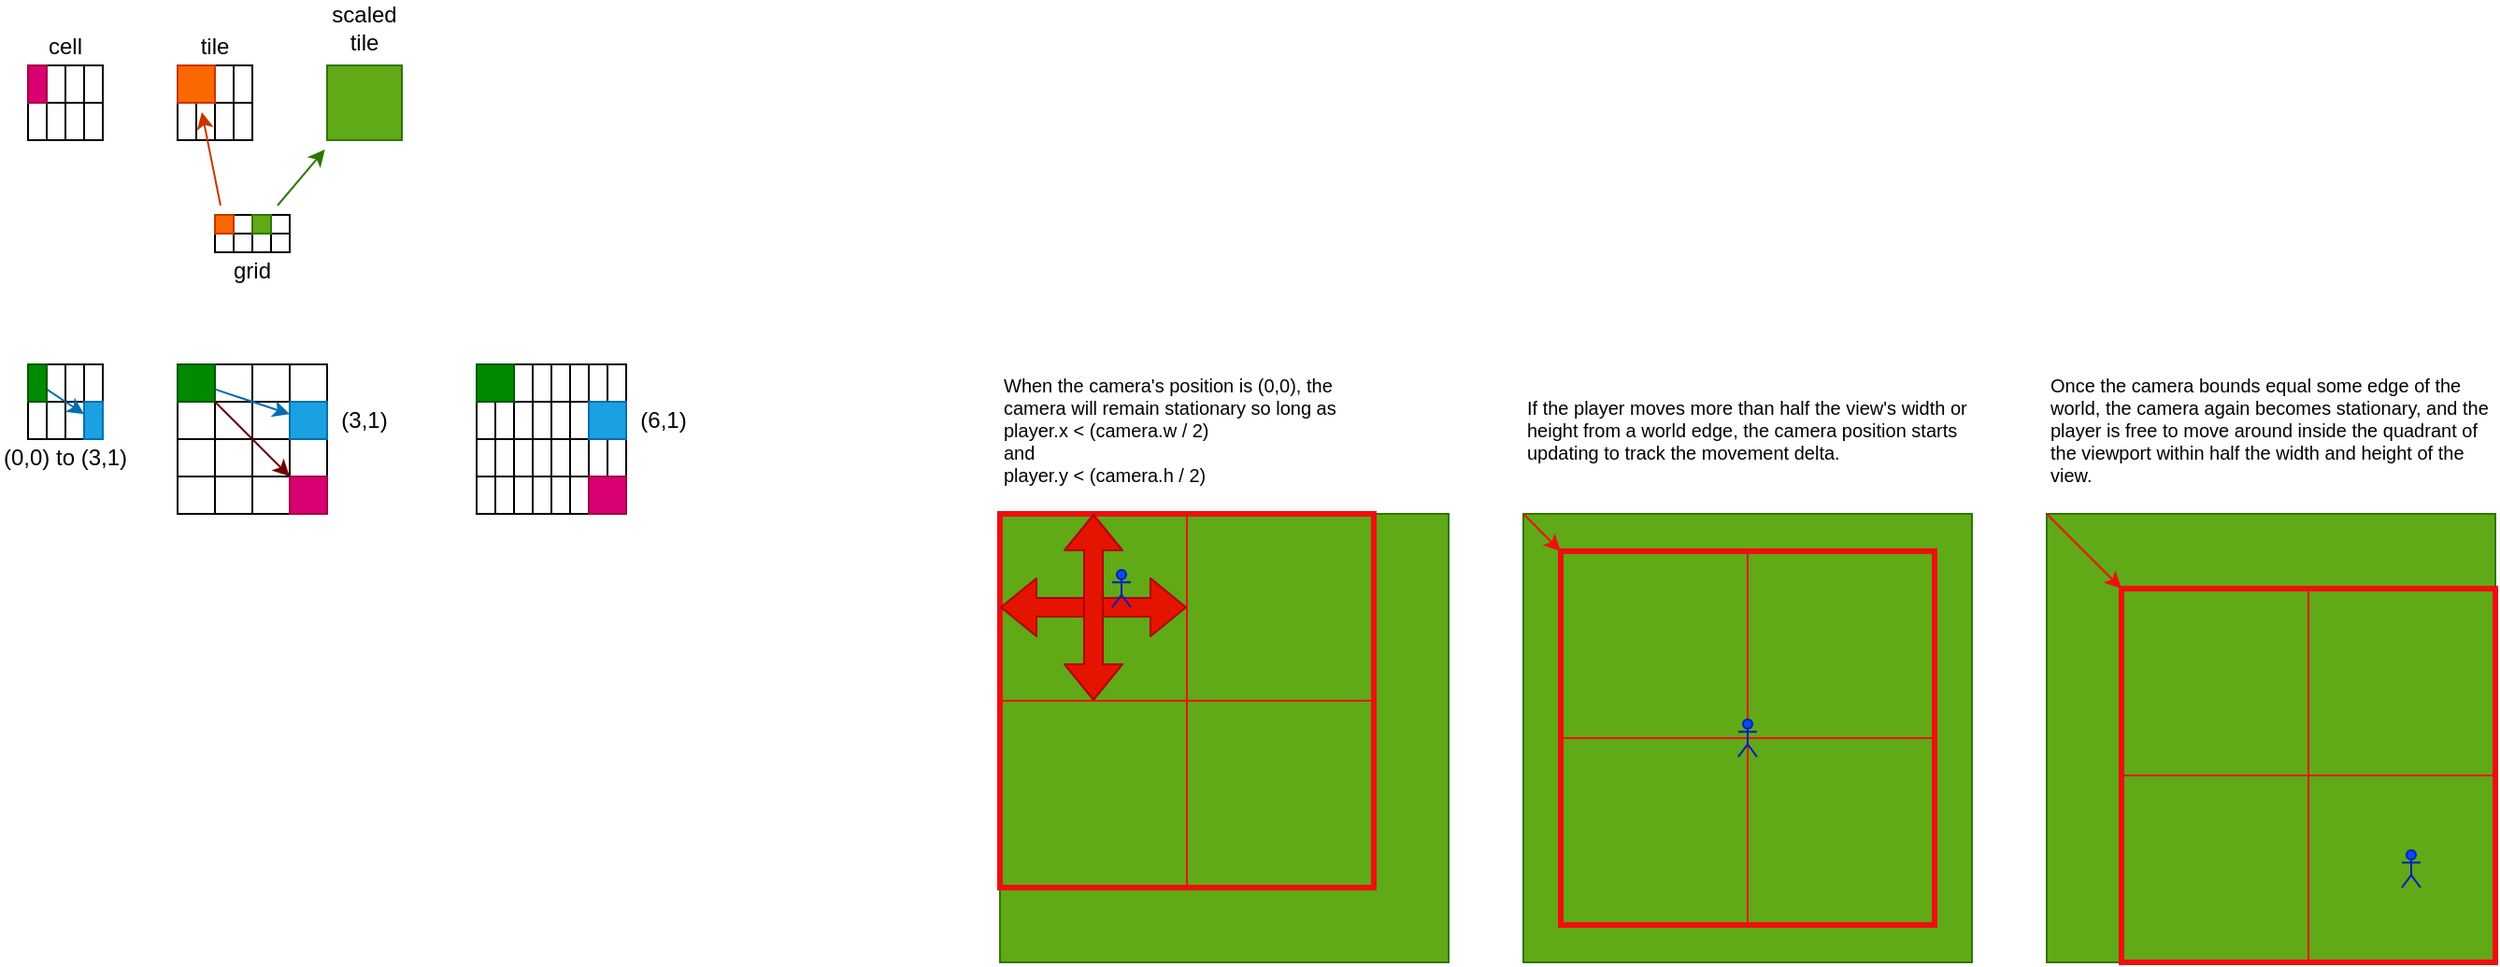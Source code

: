 <mxfile version="14.1.8" type="device"><diagram id="a5HHU4vLtmxyxJ85ENq0" name="Page-1"><mxGraphModel dx="886" dy="417" grid="1" gridSize="10" guides="1" tooltips="1" connect="1" arrows="1" fold="1" page="1" pageScale="1" pageWidth="1920" pageHeight="1200" math="0" shadow="0"><root><mxCell id="0"/><mxCell id="1" parent="0"/><mxCell id="dQ5yUrE8WKMR7dhhQOxR-287" value="" style="rounded=0;whiteSpace=wrap;html=1;fillColor=none;" parent="1" vertex="1"><mxGeometry x="580" y="580" width="20" height="20" as="geometry"/></mxCell><mxCell id="dQ5yUrE8WKMR7dhhQOxR-2" value="" style="rounded=0;whiteSpace=wrap;html=1;fillColor=none;" parent="1" vertex="1"><mxGeometry x="450" y="360" width="10" height="20" as="geometry"/></mxCell><mxCell id="dQ5yUrE8WKMR7dhhQOxR-3" value="" style="rounded=0;whiteSpace=wrap;html=1;fillColor=none;" parent="1" vertex="1"><mxGeometry x="460" y="360" width="10" height="20" as="geometry"/></mxCell><mxCell id="dQ5yUrE8WKMR7dhhQOxR-4" value="" style="rounded=0;whiteSpace=wrap;html=1;fillColor=none;" parent="1" vertex="1"><mxGeometry x="470" y="360" width="10" height="20" as="geometry"/></mxCell><mxCell id="dQ5yUrE8WKMR7dhhQOxR-5" value="" style="rounded=0;whiteSpace=wrap;html=1;fillColor=none;" parent="1" vertex="1"><mxGeometry x="440" y="380" width="10" height="20" as="geometry"/></mxCell><mxCell id="dQ5yUrE8WKMR7dhhQOxR-6" value="" style="rounded=0;whiteSpace=wrap;html=1;fillColor=none;" parent="1" vertex="1"><mxGeometry x="450" y="380" width="10" height="20" as="geometry"/></mxCell><mxCell id="dQ5yUrE8WKMR7dhhQOxR-7" value="" style="rounded=0;whiteSpace=wrap;html=1;fillColor=none;" parent="1" vertex="1"><mxGeometry x="460" y="380" width="10" height="20" as="geometry"/></mxCell><mxCell id="dQ5yUrE8WKMR7dhhQOxR-8" value="" style="rounded=0;whiteSpace=wrap;html=1;fillColor=none;" parent="1" vertex="1"><mxGeometry x="470" y="380" width="10" height="20" as="geometry"/></mxCell><mxCell id="dQ5yUrE8WKMR7dhhQOxR-131" value="" style="rounded=0;whiteSpace=wrap;html=1;fillColor=none;" parent="1" vertex="1"><mxGeometry x="540" y="360" width="10" height="20" as="geometry"/></mxCell><mxCell id="dQ5yUrE8WKMR7dhhQOxR-132" value="" style="rounded=0;whiteSpace=wrap;html=1;fillColor=none;" parent="1" vertex="1"><mxGeometry x="550" y="360" width="10" height="20" as="geometry"/></mxCell><mxCell id="dQ5yUrE8WKMR7dhhQOxR-133" value="" style="rounded=0;whiteSpace=wrap;html=1;fillColor=none;" parent="1" vertex="1"><mxGeometry x="520" y="380" width="10" height="20" as="geometry"/></mxCell><mxCell id="dQ5yUrE8WKMR7dhhQOxR-134" value="" style="rounded=0;whiteSpace=wrap;html=1;fillColor=none;" parent="1" vertex="1"><mxGeometry x="530" y="380" width="10" height="20" as="geometry"/></mxCell><mxCell id="dQ5yUrE8WKMR7dhhQOxR-135" value="" style="rounded=0;whiteSpace=wrap;html=1;fillColor=none;" parent="1" vertex="1"><mxGeometry x="540" y="380" width="10" height="20" as="geometry"/></mxCell><mxCell id="dQ5yUrE8WKMR7dhhQOxR-136" value="" style="rounded=0;whiteSpace=wrap;html=1;fillColor=none;" parent="1" vertex="1"><mxGeometry x="550" y="380" width="10" height="20" as="geometry"/></mxCell><mxCell id="dQ5yUrE8WKMR7dhhQOxR-137" value="" style="rounded=0;whiteSpace=wrap;html=1;fillColor=#60a917;strokeColor=#2D7600;fontColor=#ffffff;" parent="1" vertex="1"><mxGeometry x="600" y="360" width="40" height="40" as="geometry"/></mxCell><mxCell id="dQ5yUrE8WKMR7dhhQOxR-1" value="" style="rounded=0;whiteSpace=wrap;html=1;fillColor=#d80073;strokeColor=#A50040;fontColor=#ffffff;" parent="1" vertex="1"><mxGeometry x="440" y="360" width="10" height="20" as="geometry"/></mxCell><mxCell id="dQ5yUrE8WKMR7dhhQOxR-129" value="" style="rounded=0;whiteSpace=wrap;html=1;fillColor=#fa6800;strokeColor=#C73500;fontColor=#ffffff;" parent="1" vertex="1"><mxGeometry x="520" y="360" width="20" height="20" as="geometry"/></mxCell><mxCell id="dQ5yUrE8WKMR7dhhQOxR-145" value="cell" style="text;html=1;strokeColor=none;fillColor=none;align=center;verticalAlign=middle;whiteSpace=wrap;rounded=0;" parent="1" vertex="1"><mxGeometry x="440" y="340" width="40" height="20" as="geometry"/></mxCell><mxCell id="dQ5yUrE8WKMR7dhhQOxR-146" value="tile" style="text;html=1;strokeColor=none;fillColor=none;align=center;verticalAlign=middle;whiteSpace=wrap;rounded=0;" parent="1" vertex="1"><mxGeometry x="520" y="340" width="40" height="20" as="geometry"/></mxCell><mxCell id="dQ5yUrE8WKMR7dhhQOxR-147" value="scaled&lt;br&gt;tile" style="text;html=1;strokeColor=none;fillColor=none;align=center;verticalAlign=middle;whiteSpace=wrap;rounded=0;" parent="1" vertex="1"><mxGeometry x="600" y="330" width="40" height="20" as="geometry"/></mxCell><mxCell id="dQ5yUrE8WKMR7dhhQOxR-150" value="" style="rounded=0;whiteSpace=wrap;html=1;fillColor=none;" parent="1" vertex="1"><mxGeometry x="550" y="440" width="10" height="10" as="geometry"/></mxCell><mxCell id="dQ5yUrE8WKMR7dhhQOxR-152" value="" style="rounded=0;whiteSpace=wrap;html=1;fillColor=none;" parent="1" vertex="1"><mxGeometry x="570" y="440" width="10" height="10" as="geometry"/></mxCell><mxCell id="dQ5yUrE8WKMR7dhhQOxR-153" value="" style="rounded=0;whiteSpace=wrap;html=1;fillColor=none;" parent="1" vertex="1"><mxGeometry x="540" y="450" width="10" height="10" as="geometry"/></mxCell><mxCell id="dQ5yUrE8WKMR7dhhQOxR-154" value="" style="rounded=0;whiteSpace=wrap;html=1;fillColor=none;" parent="1" vertex="1"><mxGeometry x="550" y="450" width="10" height="10" as="geometry"/></mxCell><mxCell id="dQ5yUrE8WKMR7dhhQOxR-155" value="" style="rounded=0;whiteSpace=wrap;html=1;fillColor=none;" parent="1" vertex="1"><mxGeometry x="560" y="450" width="10" height="10" as="geometry"/></mxCell><mxCell id="dQ5yUrE8WKMR7dhhQOxR-156" value="" style="rounded=0;whiteSpace=wrap;html=1;fillColor=none;" parent="1" vertex="1"><mxGeometry x="570" y="450" width="10" height="10" as="geometry"/></mxCell><mxCell id="dQ5yUrE8WKMR7dhhQOxR-157" value="grid" style="text;html=1;strokeColor=none;fillColor=none;align=center;verticalAlign=middle;whiteSpace=wrap;rounded=0;" parent="1" vertex="1"><mxGeometry x="540" y="460" width="40" height="20" as="geometry"/></mxCell><mxCell id="dQ5yUrE8WKMR7dhhQOxR-159" style="edgeStyle=none;rounded=0;orthogonalLoop=1;jettySize=auto;html=1;sourcePerimeterSpacing=5;targetPerimeterSpacing=5;fillColor=#fa6800;strokeColor=#C73500;" parent="1" source="dQ5yUrE8WKMR7dhhQOxR-149" target="dQ5yUrE8WKMR7dhhQOxR-129" edge="1"><mxGeometry relative="1" as="geometry"/></mxCell><mxCell id="dQ5yUrE8WKMR7dhhQOxR-149" value="" style="rounded=0;whiteSpace=wrap;html=1;fillColor=#fa6800;strokeColor=#C73500;fontColor=#ffffff;" parent="1" vertex="1"><mxGeometry x="540" y="440" width="10" height="10" as="geometry"/></mxCell><mxCell id="dQ5yUrE8WKMR7dhhQOxR-158" style="rounded=0;orthogonalLoop=1;jettySize=auto;html=1;targetPerimeterSpacing=5;sourcePerimeterSpacing=5;fillColor=#60a917;strokeColor=#2D7600;" parent="1" source="dQ5yUrE8WKMR7dhhQOxR-151" target="dQ5yUrE8WKMR7dhhQOxR-137" edge="1"><mxGeometry relative="1" as="geometry"/></mxCell><mxCell id="dQ5yUrE8WKMR7dhhQOxR-151" value="" style="rounded=0;whiteSpace=wrap;html=1;fillColor=#60a917;strokeColor=#2D7600;fontColor=#ffffff;" parent="1" vertex="1"><mxGeometry x="560" y="440" width="10" height="10" as="geometry"/></mxCell><mxCell id="dQ5yUrE8WKMR7dhhQOxR-162" value="" style="rounded=0;whiteSpace=wrap;html=1;fillColor=none;" parent="1" vertex="1"><mxGeometry x="450" y="520" width="10" height="20" as="geometry"/></mxCell><mxCell id="dQ5yUrE8WKMR7dhhQOxR-163" value="" style="rounded=0;whiteSpace=wrap;html=1;fillColor=none;" parent="1" vertex="1"><mxGeometry x="460" y="520" width="10" height="20" as="geometry"/></mxCell><mxCell id="dQ5yUrE8WKMR7dhhQOxR-164" value="" style="rounded=0;whiteSpace=wrap;html=1;fillColor=none;" parent="1" vertex="1"><mxGeometry x="470" y="520" width="10" height="20" as="geometry"/></mxCell><mxCell id="dQ5yUrE8WKMR7dhhQOxR-165" value="" style="rounded=0;whiteSpace=wrap;html=1;fillColor=none;" parent="1" vertex="1"><mxGeometry x="440" y="540" width="10" height="20" as="geometry"/></mxCell><mxCell id="dQ5yUrE8WKMR7dhhQOxR-166" value="" style="rounded=0;whiteSpace=wrap;html=1;fillColor=none;" parent="1" vertex="1"><mxGeometry x="450" y="540" width="10" height="20" as="geometry"/></mxCell><mxCell id="dQ5yUrE8WKMR7dhhQOxR-167" value="" style="rounded=0;whiteSpace=wrap;html=1;fillColor=none;" parent="1" vertex="1"><mxGeometry x="460" y="540" width="10" height="20" as="geometry"/></mxCell><mxCell id="dQ5yUrE8WKMR7dhhQOxR-179" style="edgeStyle=none;rounded=0;orthogonalLoop=1;jettySize=auto;html=1;sourcePerimeterSpacing=0;targetPerimeterSpacing=0;fillColor=#1ba1e2;strokeColor=#006EAF;" parent="1" source="dQ5yUrE8WKMR7dhhQOxR-169" edge="1"><mxGeometry relative="1" as="geometry"><mxPoint x="470" y="546.667" as="targetPoint"/></mxGeometry></mxCell><mxCell id="dQ5yUrE8WKMR7dhhQOxR-169" value="" style="rounded=0;whiteSpace=wrap;html=1;fillColor=#008a00;strokeColor=#005700;fontColor=#ffffff;" parent="1" vertex="1"><mxGeometry x="440" y="520" width="10" height="20" as="geometry"/></mxCell><mxCell id="dQ5yUrE8WKMR7dhhQOxR-180" value="" style="rounded=0;whiteSpace=wrap;html=1;strokeColor=#006EAF;fontColor=#ffffff;perimeterSpacing=0;sketch=0;fillColor=#1ba1e2;" parent="1" vertex="1"><mxGeometry x="470" y="540" width="10" height="20" as="geometry"/></mxCell><mxCell id="dQ5yUrE8WKMR7dhhQOxR-182" value="(0,0) to (3,1)" style="text;html=1;strokeColor=none;fillColor=none;align=center;verticalAlign=middle;whiteSpace=wrap;rounded=0;" parent="1" vertex="1"><mxGeometry x="425" y="560" width="70" height="20" as="geometry"/></mxCell><mxCell id="dQ5yUrE8WKMR7dhhQOxR-188" value="" style="rounded=0;whiteSpace=wrap;html=1;fillColor=none;" parent="1" vertex="1"><mxGeometry x="560" y="580" width="20" height="20" as="geometry"/></mxCell><mxCell id="dQ5yUrE8WKMR7dhhQOxR-192" value="" style="rounded=0;whiteSpace=wrap;html=1;fillColor=none;" parent="1" vertex="1"><mxGeometry x="580" y="560" width="20" height="20" as="geometry"/></mxCell><mxCell id="dQ5yUrE8WKMR7dhhQOxR-193" value="" style="rounded=0;whiteSpace=wrap;html=1;fillColor=none;" parent="1" vertex="1"><mxGeometry x="560" y="560" width="20" height="20" as="geometry"/></mxCell><mxCell id="dQ5yUrE8WKMR7dhhQOxR-194" value="" style="rounded=0;whiteSpace=wrap;html=1;fillColor=none;" parent="1" vertex="1"><mxGeometry x="560" y="520" width="20" height="20" as="geometry"/></mxCell><mxCell id="dQ5yUrE8WKMR7dhhQOxR-195" value="" style="rounded=0;whiteSpace=wrap;html=1;fillColor=none;" parent="1" vertex="1"><mxGeometry x="580" y="520" width="20" height="20" as="geometry"/></mxCell><mxCell id="dQ5yUrE8WKMR7dhhQOxR-196" value="" style="rounded=0;whiteSpace=wrap;html=1;fillColor=none;" parent="1" vertex="1"><mxGeometry x="560" y="540" width="20" height="20" as="geometry"/></mxCell><mxCell id="dQ5yUrE8WKMR7dhhQOxR-197" value="" style="rounded=0;whiteSpace=wrap;html=1;fillColor=none;" parent="1" vertex="1"><mxGeometry x="580" y="540" width="20" height="20" as="geometry"/></mxCell><mxCell id="dQ5yUrE8WKMR7dhhQOxR-198" value="" style="rounded=0;whiteSpace=wrap;html=1;fillColor=none;" parent="1" vertex="1"><mxGeometry x="520" y="560" width="20" height="20" as="geometry"/></mxCell><mxCell id="dQ5yUrE8WKMR7dhhQOxR-199" value="" style="rounded=0;whiteSpace=wrap;html=1;fillColor=none;" parent="1" vertex="1"><mxGeometry x="540" y="560" width="20" height="20" as="geometry"/></mxCell><mxCell id="dQ5yUrE8WKMR7dhhQOxR-200" value="" style="rounded=0;whiteSpace=wrap;html=1;fillColor=none;" parent="1" vertex="1"><mxGeometry x="520" y="580" width="20" height="20" as="geometry"/></mxCell><mxCell id="dQ5yUrE8WKMR7dhhQOxR-201" value="" style="rounded=0;whiteSpace=wrap;html=1;fillColor=none;" parent="1" vertex="1"><mxGeometry x="540" y="580" width="20" height="20" as="geometry"/></mxCell><mxCell id="dQ5yUrE8WKMR7dhhQOxR-202" value="" style="rounded=0;whiteSpace=wrap;html=1;fillColor=none;" parent="1" vertex="1"><mxGeometry x="540" y="520" width="20" height="20" as="geometry"/></mxCell><mxCell id="dQ5yUrE8WKMR7dhhQOxR-203" value="" style="rounded=0;whiteSpace=wrap;html=1;fillColor=none;" parent="1" vertex="1"><mxGeometry x="540" y="540" width="20" height="20" as="geometry"/></mxCell><mxCell id="dQ5yUrE8WKMR7dhhQOxR-204" value="" style="rounded=0;whiteSpace=wrap;html=1;fillColor=none;" parent="1" vertex="1"><mxGeometry x="520" y="540" width="20" height="20" as="geometry"/></mxCell><mxCell id="dQ5yUrE8WKMR7dhhQOxR-191" value="" style="rounded=0;whiteSpace=wrap;html=1;strokeColor=#A50040;fontColor=#ffffff;perimeterSpacing=0;sketch=0;fillColor=#d80073;" parent="1" vertex="1"><mxGeometry x="580" y="580" width="20" height="20" as="geometry"/></mxCell><mxCell id="dQ5yUrE8WKMR7dhhQOxR-249" style="edgeStyle=none;rounded=0;orthogonalLoop=1;jettySize=auto;html=1;sourcePerimeterSpacing=0;targetPerimeterSpacing=0;fillColor=#1ba1e2;strokeColor=#006EAF;" parent="1" source="dQ5yUrE8WKMR7dhhQOxR-190" target="dQ5yUrE8WKMR7dhhQOxR-247" edge="1"><mxGeometry relative="1" as="geometry"/></mxCell><mxCell id="dQ5yUrE8WKMR7dhhQOxR-190" value="" style="rounded=0;whiteSpace=wrap;html=1;fillColor=#008a00;strokeColor=#005700;fontColor=#ffffff;" parent="1" vertex="1"><mxGeometry x="520" y="520" width="20" height="20" as="geometry"/></mxCell><mxCell id="dQ5yUrE8WKMR7dhhQOxR-205" style="edgeStyle=none;rounded=0;orthogonalLoop=1;jettySize=auto;html=1;sourcePerimeterSpacing=0;targetPerimeterSpacing=0;fillColor=#a20025;strokeColor=#6F0000;" parent="1" source="dQ5yUrE8WKMR7dhhQOxR-190" target="dQ5yUrE8WKMR7dhhQOxR-191" edge="1"><mxGeometry relative="1" as="geometry"/></mxCell><mxCell id="dQ5yUrE8WKMR7dhhQOxR-247" value="" style="rounded=0;whiteSpace=wrap;html=1;strokeColor=#006EAF;fontColor=#ffffff;perimeterSpacing=0;sketch=0;fillColor=#1ba1e2;" parent="1" vertex="1"><mxGeometry x="580" y="540" width="20" height="20" as="geometry"/></mxCell><mxCell id="dQ5yUrE8WKMR7dhhQOxR-250" value="" style="rounded=0;whiteSpace=wrap;html=1;fillColor=none;" parent="1" vertex="1"><mxGeometry x="690" y="520" width="10" height="20" as="geometry"/></mxCell><mxCell id="dQ5yUrE8WKMR7dhhQOxR-251" value="" style="rounded=0;whiteSpace=wrap;html=1;fillColor=none;" parent="1" vertex="1"><mxGeometry x="700" y="520" width="10" height="20" as="geometry"/></mxCell><mxCell id="dQ5yUrE8WKMR7dhhQOxR-252" value="" style="rounded=0;whiteSpace=wrap;html=1;fillColor=none;" parent="1" vertex="1"><mxGeometry x="710" y="520" width="10" height="20" as="geometry"/></mxCell><mxCell id="dQ5yUrE8WKMR7dhhQOxR-253" value="" style="rounded=0;whiteSpace=wrap;html=1;fillColor=none;" parent="1" vertex="1"><mxGeometry x="680" y="540" width="10" height="20" as="geometry"/></mxCell><mxCell id="dQ5yUrE8WKMR7dhhQOxR-254" value="" style="rounded=0;whiteSpace=wrap;html=1;fillColor=none;" parent="1" vertex="1"><mxGeometry x="690" y="540" width="10" height="20" as="geometry"/></mxCell><mxCell id="dQ5yUrE8WKMR7dhhQOxR-255" value="" style="rounded=0;whiteSpace=wrap;html=1;fillColor=none;" parent="1" vertex="1"><mxGeometry x="700" y="540" width="10" height="20" as="geometry"/></mxCell><mxCell id="dQ5yUrE8WKMR7dhhQOxR-256" value="" style="rounded=0;whiteSpace=wrap;html=1;fillColor=none;" parent="1" vertex="1"><mxGeometry x="710" y="540" width="10" height="20" as="geometry"/></mxCell><mxCell id="dQ5yUrE8WKMR7dhhQOxR-258" value="" style="rounded=0;whiteSpace=wrap;html=1;fillColor=none;" parent="1" vertex="1"><mxGeometry x="680" y="520" width="10" height="20" as="geometry"/></mxCell><mxCell id="dQ5yUrE8WKMR7dhhQOxR-259" value="" style="rounded=0;whiteSpace=wrap;html=1;fillColor=none;" parent="1" vertex="1"><mxGeometry x="730" y="520" width="10" height="20" as="geometry"/></mxCell><mxCell id="dQ5yUrE8WKMR7dhhQOxR-260" value="" style="rounded=0;whiteSpace=wrap;html=1;fillColor=none;" parent="1" vertex="1"><mxGeometry x="740" y="520" width="10" height="20" as="geometry"/></mxCell><mxCell id="dQ5yUrE8WKMR7dhhQOxR-261" value="" style="rounded=0;whiteSpace=wrap;html=1;fillColor=none;" parent="1" vertex="1"><mxGeometry x="750" y="520" width="10" height="20" as="geometry"/></mxCell><mxCell id="dQ5yUrE8WKMR7dhhQOxR-262" value="" style="rounded=0;whiteSpace=wrap;html=1;fillColor=none;" parent="1" vertex="1"><mxGeometry x="720" y="540" width="10" height="20" as="geometry"/></mxCell><mxCell id="dQ5yUrE8WKMR7dhhQOxR-263" value="" style="rounded=0;whiteSpace=wrap;html=1;fillColor=none;" parent="1" vertex="1"><mxGeometry x="730" y="540" width="10" height="20" as="geometry"/></mxCell><mxCell id="dQ5yUrE8WKMR7dhhQOxR-264" value="" style="rounded=0;whiteSpace=wrap;html=1;fillColor=none;" parent="1" vertex="1"><mxGeometry x="740" y="540" width="10" height="20" as="geometry"/></mxCell><mxCell id="dQ5yUrE8WKMR7dhhQOxR-265" value="" style="rounded=0;whiteSpace=wrap;html=1;fillColor=none;" parent="1" vertex="1"><mxGeometry x="750" y="540" width="10" height="20" as="geometry"/></mxCell><mxCell id="dQ5yUrE8WKMR7dhhQOxR-266" value="" style="rounded=0;whiteSpace=wrap;html=1;fillColor=none;" parent="1" vertex="1"><mxGeometry x="720" y="520" width="10" height="20" as="geometry"/></mxCell><mxCell id="dQ5yUrE8WKMR7dhhQOxR-267" value="" style="rounded=0;whiteSpace=wrap;html=1;fillColor=none;" parent="1" vertex="1"><mxGeometry x="690" y="560" width="10" height="20" as="geometry"/></mxCell><mxCell id="dQ5yUrE8WKMR7dhhQOxR-268" value="" style="rounded=0;whiteSpace=wrap;html=1;fillColor=none;" parent="1" vertex="1"><mxGeometry x="700" y="560" width="10" height="20" as="geometry"/></mxCell><mxCell id="dQ5yUrE8WKMR7dhhQOxR-269" value="" style="rounded=0;whiteSpace=wrap;html=1;fillColor=none;" parent="1" vertex="1"><mxGeometry x="710" y="560" width="10" height="20" as="geometry"/></mxCell><mxCell id="dQ5yUrE8WKMR7dhhQOxR-270" value="" style="rounded=0;whiteSpace=wrap;html=1;fillColor=none;" parent="1" vertex="1"><mxGeometry x="680" y="580" width="10" height="20" as="geometry"/></mxCell><mxCell id="dQ5yUrE8WKMR7dhhQOxR-271" value="" style="rounded=0;whiteSpace=wrap;html=1;fillColor=none;" parent="1" vertex="1"><mxGeometry x="690" y="580" width="10" height="20" as="geometry"/></mxCell><mxCell id="dQ5yUrE8WKMR7dhhQOxR-272" value="" style="rounded=0;whiteSpace=wrap;html=1;fillColor=none;" parent="1" vertex="1"><mxGeometry x="700" y="580" width="10" height="20" as="geometry"/></mxCell><mxCell id="dQ5yUrE8WKMR7dhhQOxR-273" value="" style="rounded=0;whiteSpace=wrap;html=1;fillColor=none;" parent="1" vertex="1"><mxGeometry x="710" y="580" width="10" height="20" as="geometry"/></mxCell><mxCell id="dQ5yUrE8WKMR7dhhQOxR-274" value="" style="rounded=0;whiteSpace=wrap;html=1;fillColor=none;" parent="1" vertex="1"><mxGeometry x="680" y="560" width="10" height="20" as="geometry"/></mxCell><mxCell id="dQ5yUrE8WKMR7dhhQOxR-275" value="" style="rounded=0;whiteSpace=wrap;html=1;fillColor=none;" parent="1" vertex="1"><mxGeometry x="730" y="560" width="10" height="20" as="geometry"/></mxCell><mxCell id="dQ5yUrE8WKMR7dhhQOxR-276" value="" style="rounded=0;whiteSpace=wrap;html=1;fillColor=none;" parent="1" vertex="1"><mxGeometry x="740" y="560" width="10" height="20" as="geometry"/></mxCell><mxCell id="dQ5yUrE8WKMR7dhhQOxR-277" value="" style="rounded=0;whiteSpace=wrap;html=1;fillColor=none;" parent="1" vertex="1"><mxGeometry x="750" y="560" width="10" height="20" as="geometry"/></mxCell><mxCell id="dQ5yUrE8WKMR7dhhQOxR-278" value="" style="rounded=0;whiteSpace=wrap;html=1;fillColor=none;" parent="1" vertex="1"><mxGeometry x="720" y="580" width="10" height="20" as="geometry"/></mxCell><mxCell id="dQ5yUrE8WKMR7dhhQOxR-279" value="" style="rounded=0;whiteSpace=wrap;html=1;fillColor=none;" parent="1" vertex="1"><mxGeometry x="730" y="580" width="10" height="20" as="geometry"/></mxCell><mxCell id="dQ5yUrE8WKMR7dhhQOxR-280" value="" style="rounded=0;whiteSpace=wrap;html=1;fillColor=none;" parent="1" vertex="1"><mxGeometry x="740" y="580" width="10" height="20" as="geometry"/></mxCell><mxCell id="dQ5yUrE8WKMR7dhhQOxR-281" value="" style="rounded=0;whiteSpace=wrap;html=1;fillColor=none;" parent="1" vertex="1"><mxGeometry x="750" y="580" width="10" height="20" as="geometry"/></mxCell><mxCell id="dQ5yUrE8WKMR7dhhQOxR-282" value="" style="rounded=0;whiteSpace=wrap;html=1;fillColor=none;" parent="1" vertex="1"><mxGeometry x="720" y="560" width="10" height="20" as="geometry"/></mxCell><mxCell id="dQ5yUrE8WKMR7dhhQOxR-283" value="" style="rounded=0;whiteSpace=wrap;html=1;strokeColor=#006EAF;fontColor=#ffffff;perimeterSpacing=0;sketch=0;fillColor=#1ba1e2;" parent="1" vertex="1"><mxGeometry x="740" y="540" width="20" height="20" as="geometry"/></mxCell><mxCell id="dQ5yUrE8WKMR7dhhQOxR-284" value="" style="rounded=0;whiteSpace=wrap;html=1;fillColor=#008a00;strokeColor=#005700;fontColor=#ffffff;" parent="1" vertex="1"><mxGeometry x="680" y="520" width="20" height="20" as="geometry"/></mxCell><mxCell id="dQ5yUrE8WKMR7dhhQOxR-285" value="" style="rounded=0;whiteSpace=wrap;html=1;strokeColor=#A50040;fontColor=#ffffff;perimeterSpacing=0;sketch=0;fillColor=#d80073;" parent="1" vertex="1"><mxGeometry x="740" y="580" width="20" height="20" as="geometry"/></mxCell><mxCell id="dQ5yUrE8WKMR7dhhQOxR-286" value="(6,1)" style="text;html=1;strokeColor=none;fillColor=none;align=center;verticalAlign=middle;whiteSpace=wrap;rounded=0;" parent="1" vertex="1"><mxGeometry x="760" y="540" width="40" height="20" as="geometry"/></mxCell><mxCell id="dQ5yUrE8WKMR7dhhQOxR-288" value="(3,1)" style="text;html=1;strokeColor=none;fillColor=none;align=center;verticalAlign=middle;whiteSpace=wrap;rounded=0;" parent="1" vertex="1"><mxGeometry x="600" y="540" width="40" height="20" as="geometry"/></mxCell><mxCell id="s7dZWRoLjZWgmeaIBRtT-2" value="" style="rounded=0;whiteSpace=wrap;html=1;fillColor=#60a917;strokeColor=#2D7600;fontColor=#ffffff;" vertex="1" parent="1"><mxGeometry x="960" y="600" width="240" height="240" as="geometry"/></mxCell><mxCell id="s7dZWRoLjZWgmeaIBRtT-1" value="" style="rounded=0;whiteSpace=wrap;html=1;fillColor=none;strokeColor=#F00E0E;strokeWidth=3;" vertex="1" parent="1"><mxGeometry x="960" y="600" width="200" height="200" as="geometry"/></mxCell><mxCell id="s7dZWRoLjZWgmeaIBRtT-4" value="" style="endArrow=none;html=1;entryX=0.5;entryY=0;entryDx=0;entryDy=0;exitX=0.5;exitY=1;exitDx=0;exitDy=0;strokeColor=#F00E0E;" edge="1" parent="1" source="s7dZWRoLjZWgmeaIBRtT-1" target="s7dZWRoLjZWgmeaIBRtT-1"><mxGeometry width="50" height="50" relative="1" as="geometry"><mxPoint x="900" y="690" as="sourcePoint"/><mxPoint x="950" y="640" as="targetPoint"/></mxGeometry></mxCell><mxCell id="s7dZWRoLjZWgmeaIBRtT-5" value="" style="endArrow=none;html=1;entryX=1;entryY=0.5;entryDx=0;entryDy=0;exitX=0;exitY=0.5;exitDx=0;exitDy=0;strokeColor=#F00E0E;" edge="1" parent="1" source="s7dZWRoLjZWgmeaIBRtT-1" target="s7dZWRoLjZWgmeaIBRtT-1"><mxGeometry width="50" height="50" relative="1" as="geometry"><mxPoint x="900" y="720" as="sourcePoint"/><mxPoint x="950" y="670" as="targetPoint"/></mxGeometry></mxCell><mxCell id="s7dZWRoLjZWgmeaIBRtT-6" value="" style="rounded=0;whiteSpace=wrap;html=1;fillColor=#60a917;strokeColor=#2D7600;fontColor=#ffffff;" vertex="1" parent="1"><mxGeometry x="1240" y="600" width="240" height="240" as="geometry"/></mxCell><mxCell id="s7dZWRoLjZWgmeaIBRtT-7" value="" style="rounded=0;whiteSpace=wrap;html=1;fillColor=none;strokeColor=#F00E0E;strokeWidth=3;" vertex="1" parent="1"><mxGeometry x="1260" y="620" width="200" height="200" as="geometry"/></mxCell><mxCell id="s7dZWRoLjZWgmeaIBRtT-8" value="" style="endArrow=none;html=1;entryX=0.5;entryY=0;entryDx=0;entryDy=0;exitX=0.5;exitY=1;exitDx=0;exitDy=0;strokeColor=#F00E0E;" edge="1" source="s7dZWRoLjZWgmeaIBRtT-19" target="s7dZWRoLjZWgmeaIBRtT-7" parent="1"><mxGeometry width="50" height="50" relative="1" as="geometry"><mxPoint x="1180" y="690" as="sourcePoint"/><mxPoint x="1230" y="640" as="targetPoint"/></mxGeometry></mxCell><mxCell id="s7dZWRoLjZWgmeaIBRtT-9" value="" style="endArrow=none;html=1;entryX=1;entryY=0.5;entryDx=0;entryDy=0;exitX=0;exitY=0.5;exitDx=0;exitDy=0;strokeColor=#F00E0E;" edge="1" source="s7dZWRoLjZWgmeaIBRtT-7" target="s7dZWRoLjZWgmeaIBRtT-7" parent="1"><mxGeometry width="50" height="50" relative="1" as="geometry"><mxPoint x="1180" y="720" as="sourcePoint"/><mxPoint x="1230" y="670" as="targetPoint"/></mxGeometry></mxCell><mxCell id="s7dZWRoLjZWgmeaIBRtT-10" value="" style="shape=flexArrow;endArrow=classic;startArrow=classic;html=1;strokeColor=#B20000;exitX=0;exitY=0.25;exitDx=0;exitDy=0;fillColor=#e51400;" edge="1" parent="1" source="s7dZWRoLjZWgmeaIBRtT-1"><mxGeometry width="50" height="50" relative="1" as="geometry"><mxPoint x="910" y="670" as="sourcePoint"/><mxPoint x="1060" y="650" as="targetPoint"/></mxGeometry></mxCell><mxCell id="s7dZWRoLjZWgmeaIBRtT-12" value="" style="shape=flexArrow;endArrow=classic;startArrow=classic;html=1;strokeColor=#B20000;entryX=0.25;entryY=0;entryDx=0;entryDy=0;fillColor=#e51400;" edge="1" parent="1" target="s7dZWRoLjZWgmeaIBRtT-1"><mxGeometry width="50" height="50" relative="1" as="geometry"><mxPoint x="1010" y="700" as="sourcePoint"/><mxPoint x="970" y="630" as="targetPoint"/></mxGeometry></mxCell><mxCell id="s7dZWRoLjZWgmeaIBRtT-14" value="When the camera's position is (0,0), the camera will remain stationary so long as player.x &amp;lt; (camera.w / 2) &lt;br&gt;and &lt;br&gt;player.y &amp;lt; (camera.h / 2)" style="text;html=1;strokeColor=none;fillColor=none;align=left;verticalAlign=middle;whiteSpace=wrap;rounded=0;fontSize=10;" vertex="1" parent="1"><mxGeometry x="960" y="520" width="200" height="70" as="geometry"/></mxCell><mxCell id="s7dZWRoLjZWgmeaIBRtT-16" value="" style="endArrow=classic;html=1;strokeColor=#F00E0E;fillColor=#ffffff;fontSize=10;entryX=0;entryY=0;entryDx=0;entryDy=0;exitX=0;exitY=0;exitDx=0;exitDy=0;" edge="1" parent="1" source="s7dZWRoLjZWgmeaIBRtT-6" target="s7dZWRoLjZWgmeaIBRtT-7"><mxGeometry width="50" height="50" relative="1" as="geometry"><mxPoint x="1210" y="600" as="sourcePoint"/><mxPoint x="1260" y="550" as="targetPoint"/></mxGeometry></mxCell><mxCell id="s7dZWRoLjZWgmeaIBRtT-17" value="If the player moves more than half the view's width or height from a world edge, the camera position starts updating to track the movement delta." style="text;html=1;strokeColor=none;fillColor=none;align=left;verticalAlign=middle;whiteSpace=wrap;rounded=0;fontSize=10;" vertex="1" parent="1"><mxGeometry x="1240" y="520" width="240" height="70" as="geometry"/></mxCell><mxCell id="s7dZWRoLjZWgmeaIBRtT-18" value="" style="shape=umlActor;verticalLabelPosition=bottom;verticalAlign=top;html=1;outlineConnect=0;strokeColor=#001DBC;strokeWidth=1;fontSize=10;align=left;fillColor=#0050ef;fontColor=#ffffff;" vertex="1" parent="1"><mxGeometry x="1020" y="630" width="10" height="20" as="geometry"/></mxCell><mxCell id="s7dZWRoLjZWgmeaIBRtT-20" value="" style="endArrow=none;html=1;entryX=0.5;entryY=0;entryDx=0;entryDy=0;exitX=0.5;exitY=1;exitDx=0;exitDy=0;strokeColor=#F00E0E;" edge="1" parent="1" source="s7dZWRoLjZWgmeaIBRtT-7" target="s7dZWRoLjZWgmeaIBRtT-19"><mxGeometry width="50" height="50" relative="1" as="geometry"><mxPoint x="1360" y="820" as="sourcePoint"/><mxPoint x="1360" y="620" as="targetPoint"/></mxGeometry></mxCell><mxCell id="s7dZWRoLjZWgmeaIBRtT-19" value="" style="shape=umlActor;verticalLabelPosition=bottom;verticalAlign=top;html=1;outlineConnect=0;strokeColor=#001DBC;strokeWidth=1;fontSize=10;align=left;fillColor=#0050ef;fontColor=#ffffff;" vertex="1" parent="1"><mxGeometry x="1355" y="710" width="10" height="20" as="geometry"/></mxCell><mxCell id="s7dZWRoLjZWgmeaIBRtT-23" value="" style="rounded=0;whiteSpace=wrap;html=1;fillColor=#60a917;strokeColor=#2D7600;fontColor=#ffffff;" vertex="1" parent="1"><mxGeometry x="1520" y="600" width="240" height="240" as="geometry"/></mxCell><mxCell id="s7dZWRoLjZWgmeaIBRtT-24" value="" style="rounded=0;whiteSpace=wrap;html=1;fillColor=none;strokeColor=#F00E0E;strokeWidth=3;" vertex="1" parent="1"><mxGeometry x="1560" y="640" width="200" height="200" as="geometry"/></mxCell><mxCell id="s7dZWRoLjZWgmeaIBRtT-25" value="" style="endArrow=none;html=1;entryX=0.5;entryY=0;entryDx=0;entryDy=0;exitX=0.5;exitY=1;exitDx=0;exitDy=0;strokeColor=#F00E0E;" edge="1" target="s7dZWRoLjZWgmeaIBRtT-24" parent="1"><mxGeometry width="50" height="50" relative="1" as="geometry"><mxPoint x="1660.0" y="750" as="sourcePoint"/><mxPoint x="1510" y="640" as="targetPoint"/></mxGeometry></mxCell><mxCell id="s7dZWRoLjZWgmeaIBRtT-26" value="" style="endArrow=none;html=1;entryX=1;entryY=0.5;entryDx=0;entryDy=0;exitX=0;exitY=0.5;exitDx=0;exitDy=0;strokeColor=#F00E0E;" edge="1" source="s7dZWRoLjZWgmeaIBRtT-24" target="s7dZWRoLjZWgmeaIBRtT-24" parent="1"><mxGeometry width="50" height="50" relative="1" as="geometry"><mxPoint x="1460" y="720" as="sourcePoint"/><mxPoint x="1510" y="670" as="targetPoint"/></mxGeometry></mxCell><mxCell id="s7dZWRoLjZWgmeaIBRtT-27" value="" style="endArrow=classic;html=1;strokeColor=#F00E0E;fillColor=#ffffff;fontSize=10;entryX=0;entryY=0;entryDx=0;entryDy=0;exitX=0;exitY=0;exitDx=0;exitDy=0;" edge="1" source="s7dZWRoLjZWgmeaIBRtT-23" target="s7dZWRoLjZWgmeaIBRtT-24" parent="1"><mxGeometry width="50" height="50" relative="1" as="geometry"><mxPoint x="1490" y="600" as="sourcePoint"/><mxPoint x="1540" y="550" as="targetPoint"/></mxGeometry></mxCell><mxCell id="s7dZWRoLjZWgmeaIBRtT-28" value="Once the camera bounds equal some edge of the world, the camera again becomes stationary, and the player is free to move around inside the quadrant of the viewport within half the width and height of the view." style="text;html=1;strokeColor=none;fillColor=none;align=left;verticalAlign=middle;whiteSpace=wrap;rounded=0;fontSize=10;" vertex="1" parent="1"><mxGeometry x="1520" y="520" width="240" height="70" as="geometry"/></mxCell><mxCell id="s7dZWRoLjZWgmeaIBRtT-29" value="" style="endArrow=none;html=1;entryX=0.5;entryY=0;entryDx=0;entryDy=0;exitX=0.5;exitY=1;exitDx=0;exitDy=0;strokeColor=#F00E0E;" edge="1" source="s7dZWRoLjZWgmeaIBRtT-24" parent="1"><mxGeometry width="50" height="50" relative="1" as="geometry"><mxPoint x="1640" y="820" as="sourcePoint"/><mxPoint x="1660.0" y="730" as="targetPoint"/></mxGeometry></mxCell><mxCell id="s7dZWRoLjZWgmeaIBRtT-32" value="" style="shape=umlActor;verticalLabelPosition=bottom;verticalAlign=top;html=1;outlineConnect=0;strokeColor=#001DBC;strokeWidth=1;fontSize=10;align=left;fillColor=#0050ef;fontColor=#ffffff;" vertex="1" parent="1"><mxGeometry x="1710" y="780" width="10" height="20" as="geometry"/></mxCell></root></mxGraphModel></diagram></mxfile>